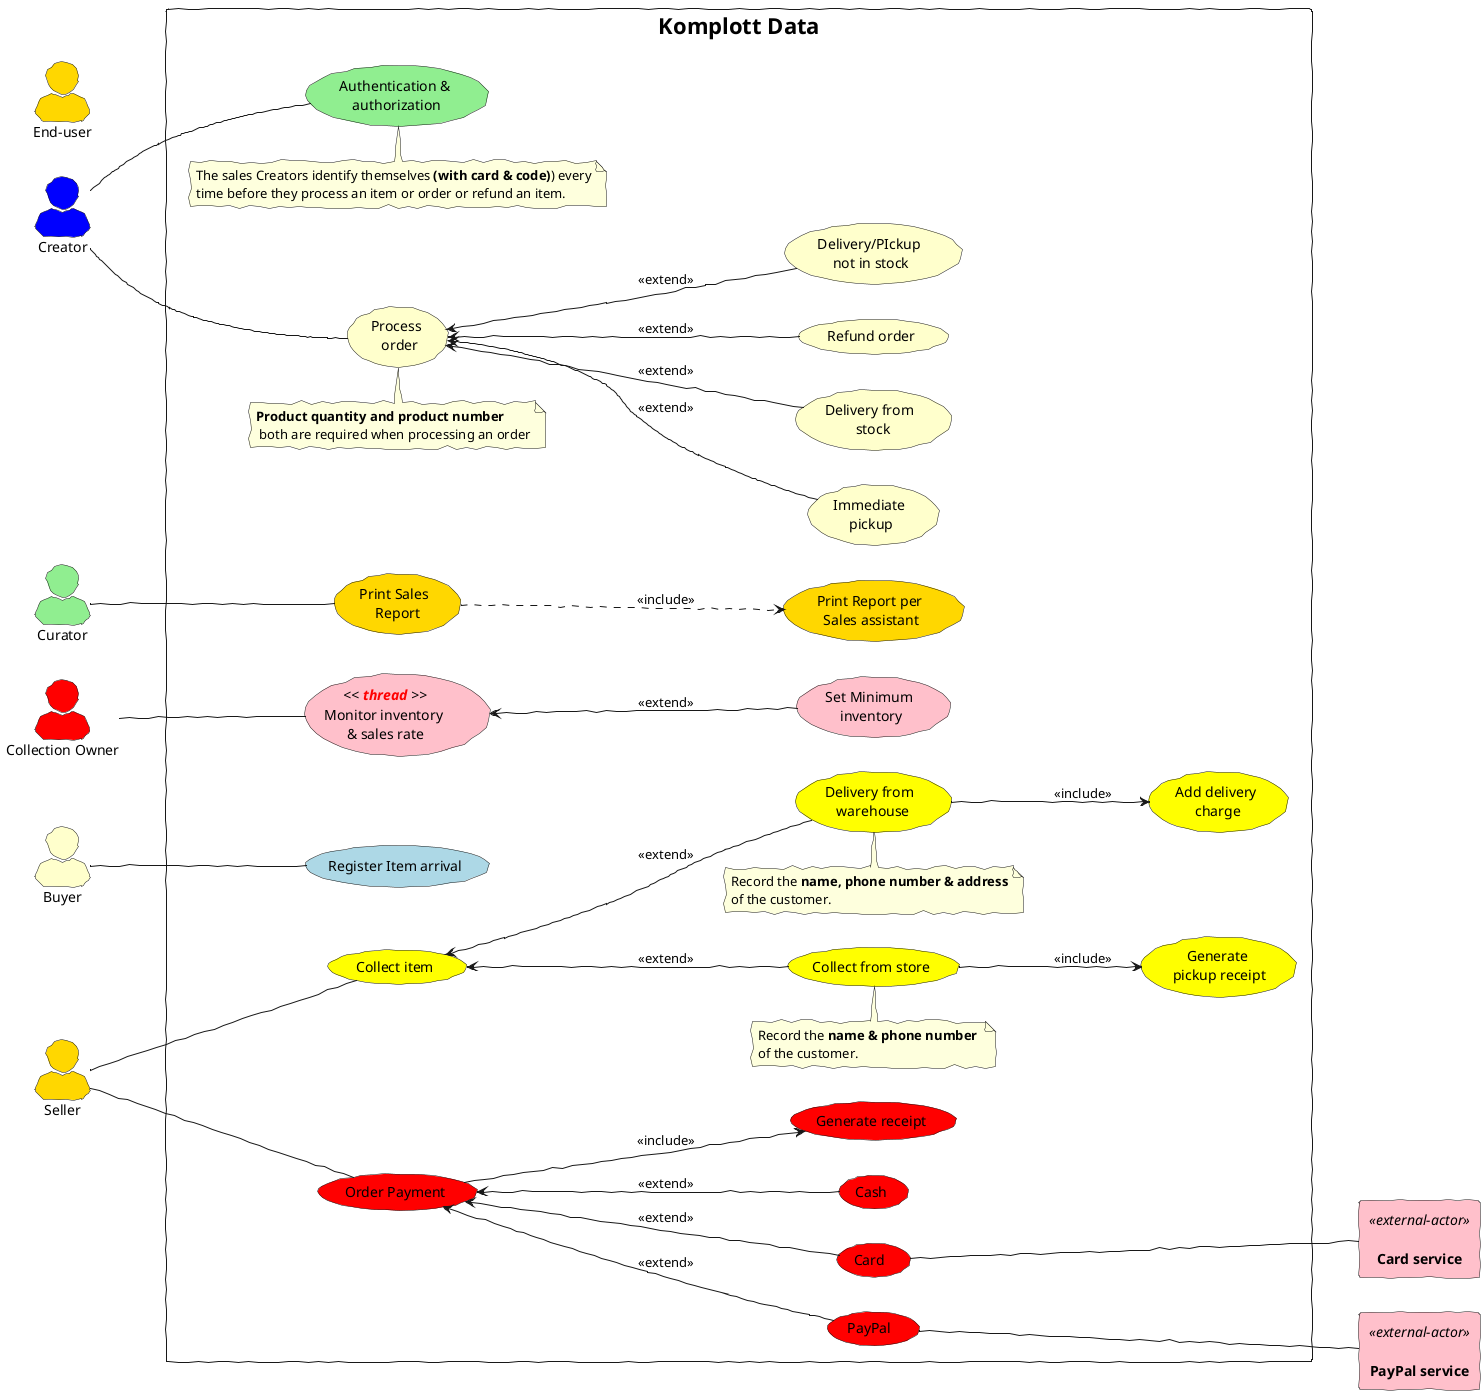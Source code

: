 @startuml

left to right direction
skinparam actorStyle awesome
skinparam handwritten true


actor "Creator" as Creators #blue
actor "Curator" as Curators #lightgreen
actor "Collection Owner" as CollectionOwners #red
actor "Buyer" as Buyers #business
actor "Seller" as Sellers #gold
actor "End-user" as Endu_Users #gold

rectangle "\n<b>PayPal service</b>" <<external-actor>> as PayPalService #pink
rectangle "\n<b>Card service</b>" <<external-actor>> as CardService #pink

rectangle "<size:22>Komplott Data</size>" {

    together {

        usecase "Authentication &\n authorization" #lightgreen

            note top of "Authentication &\n authorization"
            The sales Creators identify themselves <b>(with card & code)</b>) every
            time before they process an item or order or refund an item.
            end note

        together {
            usecase "Process \n order" as ProcessOrder #business
                note top of ProcessOrder
                <b>Product quantity and product number </b>
                 both are required when processing an order
                end note

            usecase "Immediate \npickup" #business
            usecase "Delivery from \n stock" #business
            usecase "Refund order" #business
            usecase "Delivery/PIckup \nnot in stock" #business

        }

        usecase "Print Sales \n Report" #gold
        usecase "Print Report per \nSales assistant" #gold


    }
     usecase "Monitor inventory \n& sales rate" as MonitorInventorySalesRate << <color:red>**thread** </color>>> #pink
     usecase "Set Minimum \n inventory "  #pink

     usecase "Register Item arrival"  #lightblue

     usecase "Collect item"  #yellow
     usecase "Collect from store"  #yellow
     note top of "Collect from store"
                      Record the <b>name & phone number </b>
                      of the customer.
                     end note
     usecase "Generate \npickup receipt"  #yellow

     usecase "Delivery from \n warehouse"  #yellow
     note top of "Delivery from \n warehouse"
                     Record the **name, phone number & address**
                     of the customer.
                     end note
     usecase "Add delivery\n charge"  #yellow

     usecase "Order Payment"  #red
     usecase "Card "  #red
     usecase "PayPal "  #red
     usecase "Cash"  #red
     usecase "Generate receipt"  #red

}

    Creators -- "Authentication &\n authorization"
    Creators -- ProcessOrder

    ProcessOrder <-- "Immediate \npickup" : <<extend>>
    ProcessOrder <-- "Delivery from \n stock" : <<extend>>
    ProcessOrder <-- "Refund order" : <<extend>>
    ProcessOrder <-- "Delivery/PIckup \nnot in stock" : <<extend>>

    Curators -- "Print Sales \n Report"
    "Print Sales \n Report" ..> "Print Report per \nSales assistant" : <<include>>

     MonitorInventorySalesRate <-- "Set Minimum \n inventory " : <<extend>>
     CollectionOwners -- MonitorInventorySalesRate

     Buyers -- (Register Item arrival)

    Sellers -- "Collect item"
    "Collect item"  <--  "Collect from store" : <<extend>>
    "Collect from store" --> "Generate \npickup receipt" : <<include>>

    "Collect item" <-- "Delivery from \n warehouse" : <<extend>>
    "Delivery from \n warehouse" --> "Add delivery\n charge" : <<include>>

    Sellers -- "Order Payment"
    "Order Payment" <-- "Card " : <<extend>>
    "Order Payment" <-- "PayPal " : <<extend>>
    "Order Payment" <-- "Cash" : <<extend>>
    "Order Payment" --> "Generate receipt" : <<include>>


    "Card " --- CardService
    "PayPal " --- PayPalService

@enduml
